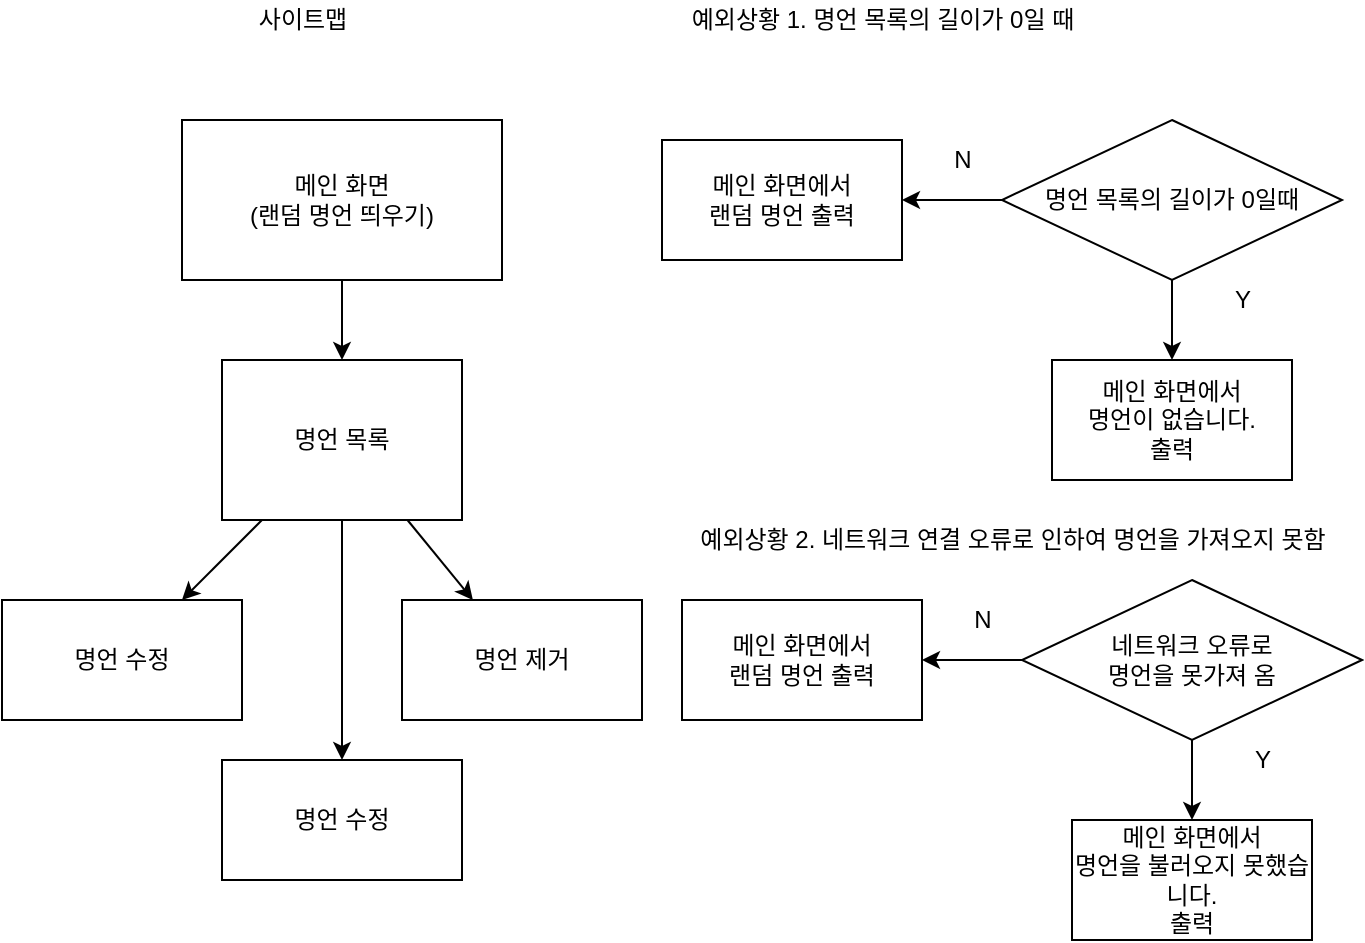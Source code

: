 <mxfile>
    <diagram id="gIDLZFR4i4bX-3YCm5P1" name="페이지-1">
        <mxGraphModel dx="818" dy="403" grid="1" gridSize="10" guides="1" tooltips="1" connect="1" arrows="1" fold="1" page="1" pageScale="1" pageWidth="827" pageHeight="1169" math="0" shadow="0">
            <root>
                <mxCell id="0"/>
                <mxCell id="1" parent="0"/>
                <mxCell id="4" value="" style="edgeStyle=none;html=1;" edge="1" parent="1" source="2" target="3">
                    <mxGeometry relative="1" as="geometry"/>
                </mxCell>
                <mxCell id="2" value="메인 화면&lt;br&gt;(랜덤 명언 띄우기)" style="rounded=0;whiteSpace=wrap;html=1;" vertex="1" parent="1">
                    <mxGeometry x="120" y="80" width="160" height="80" as="geometry"/>
                </mxCell>
                <mxCell id="6" value="" style="edgeStyle=none;html=1;" edge="1" parent="1" source="3" target="5">
                    <mxGeometry relative="1" as="geometry"/>
                </mxCell>
                <mxCell id="8" value="" style="edgeStyle=none;html=1;" edge="1" parent="1" source="3" target="7">
                    <mxGeometry relative="1" as="geometry"/>
                </mxCell>
                <mxCell id="31" style="edgeStyle=none;html=1;" edge="1" parent="1" source="3" target="30">
                    <mxGeometry relative="1" as="geometry"/>
                </mxCell>
                <mxCell id="3" value="명언 목록" style="whiteSpace=wrap;html=1;rounded=0;" vertex="1" parent="1">
                    <mxGeometry x="140" y="200" width="120" height="80" as="geometry"/>
                </mxCell>
                <mxCell id="5" value="명언 수정" style="whiteSpace=wrap;html=1;rounded=0;" vertex="1" parent="1">
                    <mxGeometry x="30" y="320" width="120" height="60" as="geometry"/>
                </mxCell>
                <mxCell id="7" value="명언 제거" style="whiteSpace=wrap;html=1;rounded=0;" vertex="1" parent="1">
                    <mxGeometry x="230" y="320" width="120" height="60" as="geometry"/>
                </mxCell>
                <mxCell id="9" value="예외상황 1. 명언 목록의 길이가 0일 때" style="text;html=1;align=center;verticalAlign=middle;resizable=0;points=[];autosize=1;strokeColor=none;fillColor=none;" vertex="1" parent="1">
                    <mxGeometry x="360" y="20" width="220" height="20" as="geometry"/>
                </mxCell>
                <mxCell id="10" value="사이트맵" style="text;html=1;align=center;verticalAlign=middle;resizable=0;points=[];autosize=1;strokeColor=none;fillColor=none;" vertex="1" parent="1">
                    <mxGeometry x="150" y="20" width="60" height="20" as="geometry"/>
                </mxCell>
                <mxCell id="14" value="" style="edgeStyle=none;html=1;" edge="1" parent="1" source="12" target="13">
                    <mxGeometry relative="1" as="geometry"/>
                </mxCell>
                <mxCell id="19" value="" style="edgeStyle=none;html=1;" edge="1" parent="1" source="12" target="18">
                    <mxGeometry relative="1" as="geometry"/>
                </mxCell>
                <mxCell id="12" value="명언 목록의 길이가 0일때" style="rhombus;whiteSpace=wrap;html=1;" vertex="1" parent="1">
                    <mxGeometry x="530" y="80" width="170" height="80" as="geometry"/>
                </mxCell>
                <mxCell id="13" value="메인 화면에서&lt;br&gt;랜덤 명언 출력" style="whiteSpace=wrap;html=1;" vertex="1" parent="1">
                    <mxGeometry x="360" y="90" width="120" height="60" as="geometry"/>
                </mxCell>
                <mxCell id="15" value="N" style="text;html=1;align=center;verticalAlign=middle;resizable=0;points=[];autosize=1;strokeColor=none;fillColor=none;" vertex="1" parent="1">
                    <mxGeometry x="500" y="90" width="20" height="20" as="geometry"/>
                </mxCell>
                <mxCell id="18" value="메인 화면에서&lt;br&gt;명언이 없습니다.&lt;br&gt;출력" style="whiteSpace=wrap;html=1;" vertex="1" parent="1">
                    <mxGeometry x="555" y="200" width="120" height="60" as="geometry"/>
                </mxCell>
                <mxCell id="20" value="Y" style="text;html=1;align=center;verticalAlign=middle;resizable=0;points=[];autosize=1;strokeColor=none;fillColor=none;" vertex="1" parent="1">
                    <mxGeometry x="640" y="160" width="20" height="20" as="geometry"/>
                </mxCell>
                <mxCell id="21" value="예외상황 2. 네트워크 연결 오류로 인하여 명언을 가져오지 못함" style="text;html=1;align=center;verticalAlign=middle;resizable=0;points=[];autosize=1;strokeColor=none;fillColor=none;" vertex="1" parent="1">
                    <mxGeometry x="360" y="280" width="350" height="20" as="geometry"/>
                </mxCell>
                <mxCell id="22" value="" style="edgeStyle=none;html=1;" edge="1" parent="1" source="24" target="25">
                    <mxGeometry relative="1" as="geometry"/>
                </mxCell>
                <mxCell id="23" value="" style="edgeStyle=none;html=1;" edge="1" parent="1" source="24" target="27">
                    <mxGeometry relative="1" as="geometry"/>
                </mxCell>
                <mxCell id="24" value="네트워크 오류로&lt;br&gt;명언을 못가져 옴" style="rhombus;whiteSpace=wrap;html=1;" vertex="1" parent="1">
                    <mxGeometry x="540" y="310" width="170" height="80" as="geometry"/>
                </mxCell>
                <mxCell id="25" value="메인 화면에서&lt;br&gt;랜덤 명언 출력" style="whiteSpace=wrap;html=1;" vertex="1" parent="1">
                    <mxGeometry x="370" y="320" width="120" height="60" as="geometry"/>
                </mxCell>
                <mxCell id="26" value="N" style="text;html=1;align=center;verticalAlign=middle;resizable=0;points=[];autosize=1;strokeColor=none;fillColor=none;" vertex="1" parent="1">
                    <mxGeometry x="510" y="320" width="20" height="20" as="geometry"/>
                </mxCell>
                <mxCell id="27" value="메인 화면에서&lt;br&gt;명언을 불러오지 못했습니다.&lt;br&gt;출력" style="whiteSpace=wrap;html=1;" vertex="1" parent="1">
                    <mxGeometry x="565" y="430" width="120" height="60" as="geometry"/>
                </mxCell>
                <mxCell id="28" value="Y" style="text;html=1;align=center;verticalAlign=middle;resizable=0;points=[];autosize=1;strokeColor=none;fillColor=none;" vertex="1" parent="1">
                    <mxGeometry x="650" y="390" width="20" height="20" as="geometry"/>
                </mxCell>
                <mxCell id="30" value="명언 수정" style="whiteSpace=wrap;html=1;rounded=0;" vertex="1" parent="1">
                    <mxGeometry x="140" y="400" width="120" height="60" as="geometry"/>
                </mxCell>
            </root>
        </mxGraphModel>
    </diagram>
</mxfile>